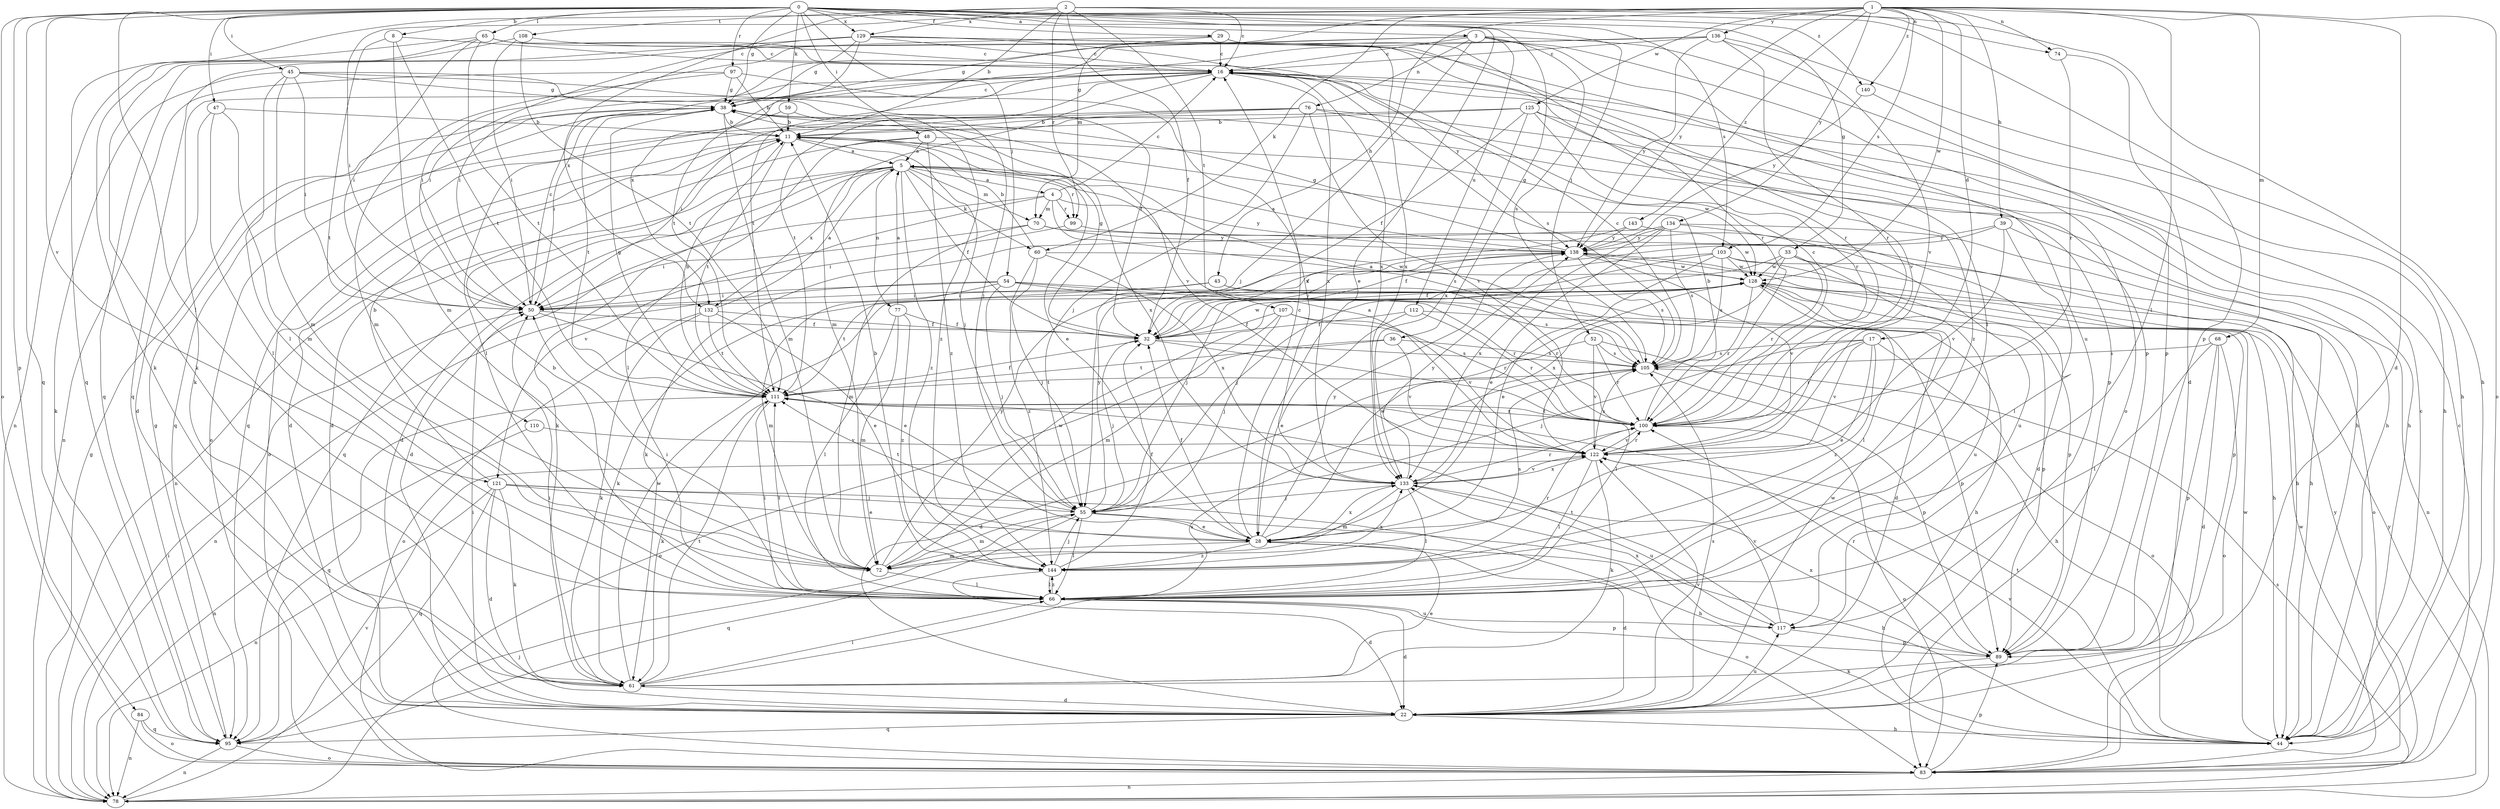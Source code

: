 strict digraph  {
0;
1;
2;
3;
4;
5;
8;
11;
16;
17;
22;
28;
29;
32;
33;
36;
38;
39;
43;
44;
45;
47;
48;
50;
52;
54;
55;
59;
60;
61;
65;
66;
68;
70;
72;
74;
76;
77;
78;
83;
84;
89;
95;
97;
99;
100;
103;
105;
107;
108;
110;
111;
112;
117;
121;
122;
125;
128;
129;
132;
133;
134;
136;
138;
140;
143;
144;
0 -> 3  [label=a];
0 -> 8  [label=b];
0 -> 28  [label=e];
0 -> 29  [label=f];
0 -> 33  [label=g];
0 -> 36  [label=g];
0 -> 38  [label=g];
0 -> 45  [label=i];
0 -> 47  [label=i];
0 -> 48  [label=i];
0 -> 52  [label=j];
0 -> 54  [label=j];
0 -> 59  [label=k];
0 -> 65  [label=l];
0 -> 66  [label=l];
0 -> 83  [label=o];
0 -> 84  [label=p];
0 -> 89  [label=p];
0 -> 95  [label=q];
0 -> 97  [label=r];
0 -> 103  [label=s];
0 -> 121  [label=v];
0 -> 129  [label=x];
0 -> 140  [label=z];
1 -> 17  [label=d];
1 -> 22  [label=d];
1 -> 39  [label=h];
1 -> 43  [label=h];
1 -> 50  [label=i];
1 -> 60  [label=k];
1 -> 66  [label=l];
1 -> 68  [label=m];
1 -> 70  [label=m];
1 -> 74  [label=n];
1 -> 83  [label=o];
1 -> 95  [label=q];
1 -> 103  [label=s];
1 -> 125  [label=w];
1 -> 128  [label=w];
1 -> 134  [label=y];
1 -> 136  [label=y];
1 -> 138  [label=y];
1 -> 140  [label=z];
1 -> 143  [label=z];
2 -> 11  [label=b];
2 -> 16  [label=c];
2 -> 32  [label=f];
2 -> 44  [label=h];
2 -> 74  [label=n];
2 -> 99  [label=r];
2 -> 107  [label=t];
2 -> 108  [label=t];
2 -> 129  [label=x];
2 -> 132  [label=x];
3 -> 16  [label=c];
3 -> 50  [label=i];
3 -> 55  [label=j];
3 -> 76  [label=n];
3 -> 83  [label=o];
3 -> 89  [label=p];
3 -> 105  [label=s];
3 -> 112  [label=u];
3 -> 117  [label=u];
3 -> 132  [label=x];
4 -> 16  [label=c];
4 -> 22  [label=d];
4 -> 70  [label=m];
4 -> 99  [label=r];
4 -> 105  [label=s];
4 -> 121  [label=v];
4 -> 138  [label=y];
5 -> 4  [label=a];
5 -> 22  [label=d];
5 -> 32  [label=f];
5 -> 60  [label=k];
5 -> 61  [label=k];
5 -> 70  [label=m];
5 -> 77  [label=n];
5 -> 78  [label=n];
5 -> 95  [label=q];
5 -> 99  [label=r];
5 -> 132  [label=x];
5 -> 144  [label=z];
8 -> 16  [label=c];
8 -> 72  [label=m];
8 -> 110  [label=t];
8 -> 111  [label=t];
11 -> 5  [label=a];
11 -> 22  [label=d];
11 -> 28  [label=e];
11 -> 55  [label=j];
11 -> 83  [label=o];
11 -> 111  [label=t];
11 -> 133  [label=x];
16 -> 38  [label=g];
16 -> 61  [label=k];
16 -> 72  [label=m];
16 -> 105  [label=s];
16 -> 111  [label=t];
16 -> 122  [label=v];
16 -> 133  [label=x];
17 -> 28  [label=e];
17 -> 55  [label=j];
17 -> 83  [label=o];
17 -> 100  [label=r];
17 -> 105  [label=s];
17 -> 122  [label=v];
17 -> 144  [label=z];
22 -> 44  [label=h];
22 -> 50  [label=i];
22 -> 95  [label=q];
22 -> 105  [label=s];
22 -> 117  [label=u];
22 -> 122  [label=v];
22 -> 128  [label=w];
28 -> 16  [label=c];
28 -> 22  [label=d];
28 -> 32  [label=f];
28 -> 72  [label=m];
28 -> 83  [label=o];
28 -> 128  [label=w];
28 -> 133  [label=x];
28 -> 138  [label=y];
28 -> 144  [label=z];
29 -> 16  [label=c];
29 -> 38  [label=g];
29 -> 50  [label=i];
29 -> 100  [label=r];
29 -> 133  [label=x];
32 -> 38  [label=g];
32 -> 55  [label=j];
32 -> 66  [label=l];
32 -> 105  [label=s];
32 -> 128  [label=w];
32 -> 138  [label=y];
33 -> 44  [label=h];
33 -> 55  [label=j];
33 -> 89  [label=p];
33 -> 100  [label=r];
33 -> 128  [label=w];
33 -> 133  [label=x];
36 -> 83  [label=o];
36 -> 105  [label=s];
36 -> 111  [label=t];
36 -> 122  [label=v];
38 -> 11  [label=b];
38 -> 16  [label=c];
38 -> 44  [label=h];
38 -> 50  [label=i];
38 -> 72  [label=m];
38 -> 83  [label=o];
38 -> 111  [label=t];
38 -> 122  [label=v];
39 -> 32  [label=f];
39 -> 66  [label=l];
39 -> 78  [label=n];
39 -> 122  [label=v];
39 -> 138  [label=y];
43 -> 22  [label=d];
43 -> 50  [label=i];
43 -> 100  [label=r];
43 -> 111  [label=t];
44 -> 16  [label=c];
44 -> 111  [label=t];
44 -> 122  [label=v];
44 -> 128  [label=w];
45 -> 32  [label=f];
45 -> 38  [label=g];
45 -> 50  [label=i];
45 -> 55  [label=j];
45 -> 66  [label=l];
45 -> 72  [label=m];
45 -> 95  [label=k];
47 -> 11  [label=b];
47 -> 22  [label=d];
47 -> 66  [label=l];
47 -> 72  [label=m];
48 -> 5  [label=a];
48 -> 22  [label=d];
48 -> 66  [label=l];
48 -> 128  [label=w];
48 -> 144  [label=z];
50 -> 16  [label=c];
50 -> 28  [label=e];
50 -> 32  [label=f];
52 -> 22  [label=d];
52 -> 44  [label=h];
52 -> 100  [label=r];
52 -> 105  [label=s];
52 -> 122  [label=v];
54 -> 44  [label=h];
54 -> 50  [label=i];
54 -> 55  [label=j];
54 -> 72  [label=m];
54 -> 78  [label=n];
54 -> 100  [label=r];
54 -> 105  [label=s];
55 -> 28  [label=e];
55 -> 44  [label=h];
55 -> 66  [label=l];
55 -> 72  [label=m];
55 -> 95  [label=q];
55 -> 111  [label=t];
55 -> 138  [label=y];
59 -> 11  [label=b];
59 -> 66  [label=l];
59 -> 144  [label=z];
60 -> 11  [label=b];
60 -> 55  [label=j];
60 -> 128  [label=w];
60 -> 133  [label=x];
60 -> 144  [label=z];
61 -> 22  [label=d];
61 -> 28  [label=e];
61 -> 50  [label=i];
61 -> 66  [label=l];
61 -> 105  [label=s];
61 -> 111  [label=t];
61 -> 128  [label=w];
65 -> 16  [label=c];
65 -> 50  [label=i];
65 -> 61  [label=k];
65 -> 78  [label=n];
65 -> 89  [label=p];
65 -> 111  [label=t];
65 -> 138  [label=y];
66 -> 11  [label=b];
66 -> 22  [label=d];
66 -> 50  [label=i];
66 -> 89  [label=p];
66 -> 111  [label=t];
66 -> 117  [label=u];
66 -> 144  [label=z];
68 -> 22  [label=d];
68 -> 66  [label=l];
68 -> 83  [label=o];
68 -> 89  [label=p];
68 -> 105  [label=s];
70 -> 44  [label=h];
70 -> 50  [label=i];
70 -> 72  [label=m];
70 -> 138  [label=y];
72 -> 66  [label=l];
72 -> 128  [label=w];
72 -> 133  [label=x];
72 -> 138  [label=y];
74 -> 22  [label=d];
74 -> 100  [label=r];
76 -> 11  [label=b];
76 -> 44  [label=h];
76 -> 50  [label=i];
76 -> 55  [label=j];
76 -> 89  [label=p];
76 -> 95  [label=q];
76 -> 122  [label=v];
77 -> 5  [label=a];
77 -> 32  [label=f];
77 -> 66  [label=l];
77 -> 72  [label=m];
77 -> 144  [label=z];
78 -> 38  [label=g];
78 -> 50  [label=i];
78 -> 55  [label=j];
78 -> 105  [label=s];
78 -> 122  [label=v];
78 -> 138  [label=y];
83 -> 16  [label=c];
83 -> 78  [label=n];
83 -> 89  [label=p];
83 -> 128  [label=w];
83 -> 138  [label=y];
84 -> 78  [label=n];
84 -> 83  [label=o];
84 -> 95  [label=q];
89 -> 61  [label=k];
89 -> 100  [label=r];
89 -> 133  [label=x];
95 -> 38  [label=g];
95 -> 78  [label=n];
95 -> 83  [label=o];
97 -> 11  [label=b];
97 -> 38  [label=g];
97 -> 72  [label=m];
97 -> 78  [label=n];
97 -> 133  [label=x];
99 -> 50  [label=i];
99 -> 128  [label=w];
100 -> 11  [label=b];
100 -> 16  [label=c];
100 -> 83  [label=o];
100 -> 111  [label=t];
100 -> 122  [label=v];
103 -> 28  [label=e];
103 -> 32  [label=f];
103 -> 55  [label=j];
103 -> 83  [label=o];
103 -> 89  [label=p];
103 -> 105  [label=s];
103 -> 128  [label=w];
105 -> 5  [label=a];
105 -> 16  [label=c];
105 -> 89  [label=p];
105 -> 111  [label=t];
107 -> 32  [label=f];
107 -> 55  [label=j];
107 -> 72  [label=m];
107 -> 100  [label=r];
107 -> 122  [label=v];
108 -> 16  [label=c];
108 -> 50  [label=i];
108 -> 61  [label=k];
108 -> 111  [label=t];
110 -> 78  [label=n];
110 -> 122  [label=v];
111 -> 11  [label=b];
111 -> 32  [label=f];
111 -> 38  [label=g];
111 -> 61  [label=k];
111 -> 66  [label=l];
111 -> 95  [label=q];
111 -> 100  [label=r];
112 -> 28  [label=e];
112 -> 32  [label=f];
112 -> 89  [label=p];
112 -> 100  [label=r];
117 -> 89  [label=p];
117 -> 111  [label=t];
117 -> 122  [label=v];
117 -> 133  [label=x];
121 -> 11  [label=b];
121 -> 22  [label=d];
121 -> 28  [label=e];
121 -> 44  [label=h];
121 -> 55  [label=j];
121 -> 61  [label=k];
121 -> 78  [label=n];
121 -> 95  [label=q];
122 -> 5  [label=a];
122 -> 61  [label=k];
122 -> 66  [label=l];
122 -> 100  [label=r];
122 -> 105  [label=s];
122 -> 133  [label=x];
125 -> 11  [label=b];
125 -> 32  [label=f];
125 -> 44  [label=h];
125 -> 95  [label=q];
125 -> 100  [label=r];
125 -> 133  [label=x];
125 -> 144  [label=z];
128 -> 50  [label=i];
128 -> 61  [label=k];
128 -> 66  [label=l];
128 -> 89  [label=p];
128 -> 100  [label=r];
128 -> 117  [label=u];
129 -> 16  [label=c];
129 -> 38  [label=g];
129 -> 50  [label=i];
129 -> 66  [label=l];
129 -> 95  [label=q];
129 -> 100  [label=r];
129 -> 111  [label=t];
129 -> 133  [label=x];
132 -> 5  [label=a];
132 -> 28  [label=e];
132 -> 32  [label=f];
132 -> 61  [label=k];
132 -> 83  [label=o];
132 -> 111  [label=t];
133 -> 55  [label=j];
133 -> 66  [label=l];
133 -> 72  [label=m];
133 -> 100  [label=r];
133 -> 117  [label=u];
133 -> 122  [label=v];
133 -> 138  [label=y];
134 -> 28  [label=e];
134 -> 44  [label=h];
134 -> 61  [label=k];
134 -> 105  [label=s];
134 -> 117  [label=u];
134 -> 133  [label=x];
134 -> 138  [label=y];
136 -> 16  [label=c];
136 -> 44  [label=h];
136 -> 95  [label=q];
136 -> 100  [label=r];
136 -> 111  [label=t];
136 -> 122  [label=v];
136 -> 138  [label=y];
138 -> 5  [label=a];
138 -> 38  [label=g];
138 -> 105  [label=s];
138 -> 122  [label=v];
138 -> 128  [label=w];
140 -> 44  [label=h];
140 -> 138  [label=y];
143 -> 22  [label=d];
143 -> 32  [label=f];
143 -> 138  [label=y];
144 -> 11  [label=b];
144 -> 22  [label=d];
144 -> 32  [label=f];
144 -> 55  [label=j];
144 -> 66  [label=l];
144 -> 100  [label=r];
144 -> 105  [label=s];
}
